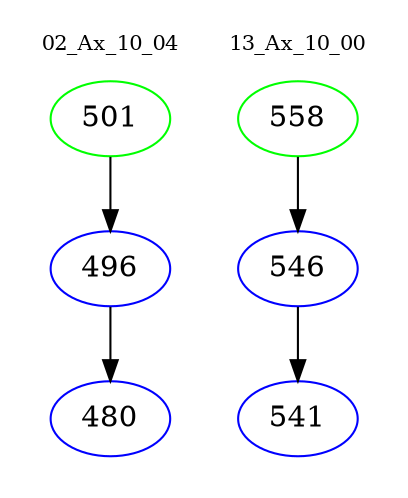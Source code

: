digraph{
subgraph cluster_0 {
color = white
label = "02_Ax_10_04";
fontsize=10;
T0_501 [label="501", color="green"]
T0_501 -> T0_496 [color="black"]
T0_496 [label="496", color="blue"]
T0_496 -> T0_480 [color="black"]
T0_480 [label="480", color="blue"]
}
subgraph cluster_1 {
color = white
label = "13_Ax_10_00";
fontsize=10;
T1_558 [label="558", color="green"]
T1_558 -> T1_546 [color="black"]
T1_546 [label="546", color="blue"]
T1_546 -> T1_541 [color="black"]
T1_541 [label="541", color="blue"]
}
}
